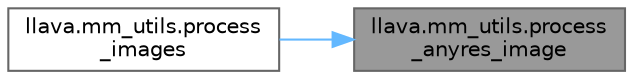 digraph "llava.mm_utils.process_anyres_image"
{
 // LATEX_PDF_SIZE
  bgcolor="transparent";
  edge [fontname=Helvetica,fontsize=10,labelfontname=Helvetica,labelfontsize=10];
  node [fontname=Helvetica,fontsize=10,shape=box,height=0.2,width=0.4];
  rankdir="RL";
  Node1 [id="Node000001",label="llava.mm_utils.process\l_anyres_image",height=0.2,width=0.4,color="gray40", fillcolor="grey60", style="filled", fontcolor="black",tooltip=" "];
  Node1 -> Node2 [id="edge2_Node000001_Node000002",dir="back",color="steelblue1",style="solid",tooltip=" "];
  Node2 [id="Node000002",label="llava.mm_utils.process\l_images",height=0.2,width=0.4,color="grey40", fillcolor="white", style="filled",URL="$namespacellava_1_1mm__utils.html#aa18f4829bc6b5580349eff790660999c",tooltip=" "];
}
